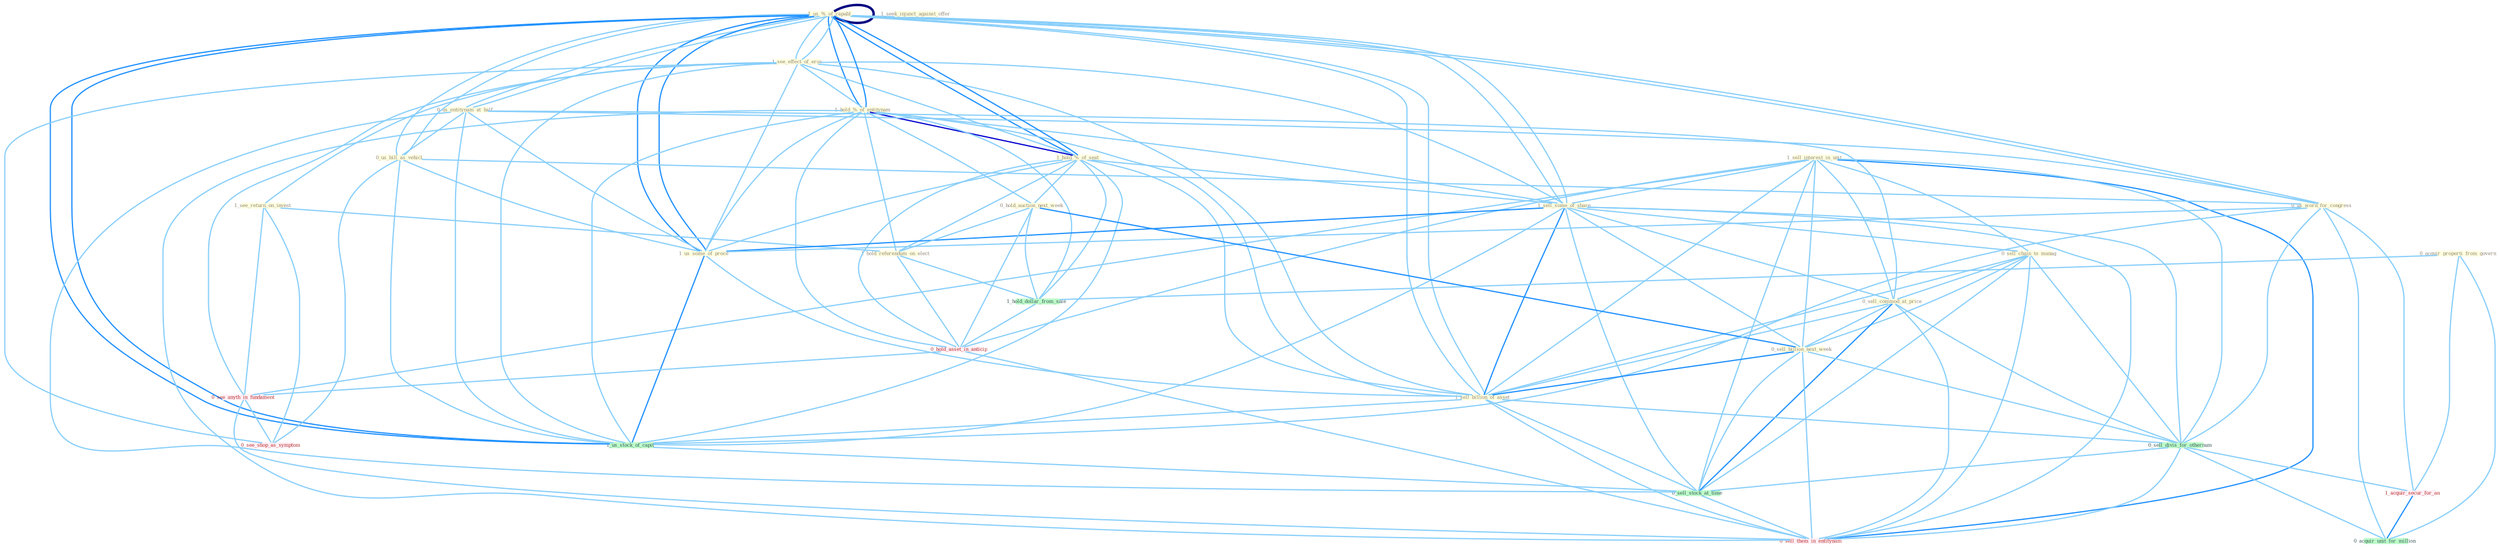 Graph G{ 
    node
    [shape=polygon,style=filled,width=.5,height=.06,color="#BDFCC9",fixedsize=true,fontsize=4,
    fontcolor="#2f4f4f"];
    {node
    [color="#ffffe0", fontcolor="#8b7d6b"] "1_us_%_of_capabl " "1_see_effect_of_eros " "1_hold_%_of_entitynam " "1_sell_interest_in_unit " "0_us_entitynam_at_half " "1_hold_%_of_seat " "1_us_%_of_capabl " "1_see_return_on_invest " "0_us_bill_as_vehicl " "1_sell_some_of_share " "0_acquir_properti_from_govern " "1_seek_injunct_against_offer " "0_us_word_for_congress " "0_sell_chain_to_manag " "0_hold_auction_next_week " "0_sell_commod_at_price " "0_sell_billion_next_week " "1_us_some_of_proce " "1_sell_billion_of_asset " "1_hold_referendum_on_elect "}
{node [color="#fff0f5", fontcolor="#b22222"] "1_acquir_secur_for_an " "0_hold_asset_in_anticip " "0_see_anyth_in_fundament " "0_see_shop_as_symptom " "0_sell_them_in_entitynam "}
edge [color="#B0E2FF"];

	"1_us_%_of_capabl " -- "1_see_effect_of_eros " [w="1", color="#87cefa" ];
	"1_us_%_of_capabl " -- "1_hold_%_of_entitynam " [w="2", color="#1e90ff" , len=0.8];
	"1_us_%_of_capabl " -- "0_us_entitynam_at_half " [w="1", color="#87cefa" ];
	"1_us_%_of_capabl " -- "1_hold_%_of_seat " [w="2", color="#1e90ff" , len=0.8];
	"1_us_%_of_capabl " -- "1_us_%_of_capabl " [w="4", style=bold, color="#000080", len=0.4];
	"1_us_%_of_capabl " -- "0_us_bill_as_vehicl " [w="1", color="#87cefa" ];
	"1_us_%_of_capabl " -- "1_sell_some_of_share " [w="1", color="#87cefa" ];
	"1_us_%_of_capabl " -- "0_us_word_for_congress " [w="1", color="#87cefa" ];
	"1_us_%_of_capabl " -- "1_us_some_of_proce " [w="2", color="#1e90ff" , len=0.8];
	"1_us_%_of_capabl " -- "1_sell_billion_of_asset " [w="1", color="#87cefa" ];
	"1_us_%_of_capabl " -- "1_us_stock_of_capit " [w="2", color="#1e90ff" , len=0.8];
	"1_see_effect_of_eros " -- "1_hold_%_of_entitynam " [w="1", color="#87cefa" ];
	"1_see_effect_of_eros " -- "1_hold_%_of_seat " [w="1", color="#87cefa" ];
	"1_see_effect_of_eros " -- "1_us_%_of_capabl " [w="1", color="#87cefa" ];
	"1_see_effect_of_eros " -- "1_see_return_on_invest " [w="1", color="#87cefa" ];
	"1_see_effect_of_eros " -- "1_sell_some_of_share " [w="1", color="#87cefa" ];
	"1_see_effect_of_eros " -- "1_us_some_of_proce " [w="1", color="#87cefa" ];
	"1_see_effect_of_eros " -- "1_sell_billion_of_asset " [w="1", color="#87cefa" ];
	"1_see_effect_of_eros " -- "1_us_stock_of_capit " [w="1", color="#87cefa" ];
	"1_see_effect_of_eros " -- "0_see_anyth_in_fundament " [w="1", color="#87cefa" ];
	"1_see_effect_of_eros " -- "0_see_shop_as_symptom " [w="1", color="#87cefa" ];
	"1_hold_%_of_entitynam " -- "1_hold_%_of_seat " [w="3", color="#0000cd" , len=0.6];
	"1_hold_%_of_entitynam " -- "1_us_%_of_capabl " [w="2", color="#1e90ff" , len=0.8];
	"1_hold_%_of_entitynam " -- "1_sell_some_of_share " [w="1", color="#87cefa" ];
	"1_hold_%_of_entitynam " -- "0_hold_auction_next_week " [w="1", color="#87cefa" ];
	"1_hold_%_of_entitynam " -- "1_us_some_of_proce " [w="1", color="#87cefa" ];
	"1_hold_%_of_entitynam " -- "1_sell_billion_of_asset " [w="1", color="#87cefa" ];
	"1_hold_%_of_entitynam " -- "1_hold_referendum_on_elect " [w="1", color="#87cefa" ];
	"1_hold_%_of_entitynam " -- "1_us_stock_of_capit " [w="1", color="#87cefa" ];
	"1_hold_%_of_entitynam " -- "1_hold_dollar_from_sale " [w="1", color="#87cefa" ];
	"1_hold_%_of_entitynam " -- "0_hold_asset_in_anticip " [w="1", color="#87cefa" ];
	"1_hold_%_of_entitynam " -- "0_sell_them_in_entitynam " [w="1", color="#87cefa" ];
	"1_sell_interest_in_unit " -- "1_sell_some_of_share " [w="1", color="#87cefa" ];
	"1_sell_interest_in_unit " -- "0_sell_chain_to_manag " [w="1", color="#87cefa" ];
	"1_sell_interest_in_unit " -- "0_sell_commod_at_price " [w="1", color="#87cefa" ];
	"1_sell_interest_in_unit " -- "0_sell_billion_next_week " [w="1", color="#87cefa" ];
	"1_sell_interest_in_unit " -- "1_sell_billion_of_asset " [w="1", color="#87cefa" ];
	"1_sell_interest_in_unit " -- "0_sell_divis_for_othernum " [w="1", color="#87cefa" ];
	"1_sell_interest_in_unit " -- "0_hold_asset_in_anticip " [w="1", color="#87cefa" ];
	"1_sell_interest_in_unit " -- "0_sell_stock_at_time " [w="1", color="#87cefa" ];
	"1_sell_interest_in_unit " -- "0_see_anyth_in_fundament " [w="1", color="#87cefa" ];
	"1_sell_interest_in_unit " -- "0_sell_them_in_entitynam " [w="2", color="#1e90ff" , len=0.8];
	"0_us_entitynam_at_half " -- "1_us_%_of_capabl " [w="1", color="#87cefa" ];
	"0_us_entitynam_at_half " -- "0_us_bill_as_vehicl " [w="1", color="#87cefa" ];
	"0_us_entitynam_at_half " -- "0_us_word_for_congress " [w="1", color="#87cefa" ];
	"0_us_entitynam_at_half " -- "0_sell_commod_at_price " [w="1", color="#87cefa" ];
	"0_us_entitynam_at_half " -- "1_us_some_of_proce " [w="1", color="#87cefa" ];
	"0_us_entitynam_at_half " -- "1_us_stock_of_capit " [w="1", color="#87cefa" ];
	"0_us_entitynam_at_half " -- "0_sell_stock_at_time " [w="1", color="#87cefa" ];
	"1_hold_%_of_seat " -- "1_us_%_of_capabl " [w="2", color="#1e90ff" , len=0.8];
	"1_hold_%_of_seat " -- "1_sell_some_of_share " [w="1", color="#87cefa" ];
	"1_hold_%_of_seat " -- "0_hold_auction_next_week " [w="1", color="#87cefa" ];
	"1_hold_%_of_seat " -- "1_us_some_of_proce " [w="1", color="#87cefa" ];
	"1_hold_%_of_seat " -- "1_sell_billion_of_asset " [w="1", color="#87cefa" ];
	"1_hold_%_of_seat " -- "1_hold_referendum_on_elect " [w="1", color="#87cefa" ];
	"1_hold_%_of_seat " -- "1_us_stock_of_capit " [w="1", color="#87cefa" ];
	"1_hold_%_of_seat " -- "1_hold_dollar_from_sale " [w="1", color="#87cefa" ];
	"1_hold_%_of_seat " -- "0_hold_asset_in_anticip " [w="1", color="#87cefa" ];
	"1_us_%_of_capabl " -- "0_us_bill_as_vehicl " [w="1", color="#87cefa" ];
	"1_us_%_of_capabl " -- "1_sell_some_of_share " [w="1", color="#87cefa" ];
	"1_us_%_of_capabl " -- "0_us_word_for_congress " [w="1", color="#87cefa" ];
	"1_us_%_of_capabl " -- "1_us_some_of_proce " [w="2", color="#1e90ff" , len=0.8];
	"1_us_%_of_capabl " -- "1_sell_billion_of_asset " [w="1", color="#87cefa" ];
	"1_us_%_of_capabl " -- "1_us_stock_of_capit " [w="2", color="#1e90ff" , len=0.8];
	"1_see_return_on_invest " -- "1_hold_referendum_on_elect " [w="1", color="#87cefa" ];
	"1_see_return_on_invest " -- "0_see_anyth_in_fundament " [w="1", color="#87cefa" ];
	"1_see_return_on_invest " -- "0_see_shop_as_symptom " [w="1", color="#87cefa" ];
	"0_us_bill_as_vehicl " -- "0_us_word_for_congress " [w="1", color="#87cefa" ];
	"0_us_bill_as_vehicl " -- "1_us_some_of_proce " [w="1", color="#87cefa" ];
	"0_us_bill_as_vehicl " -- "1_us_stock_of_capit " [w="1", color="#87cefa" ];
	"0_us_bill_as_vehicl " -- "0_see_shop_as_symptom " [w="1", color="#87cefa" ];
	"1_sell_some_of_share " -- "0_sell_chain_to_manag " [w="1", color="#87cefa" ];
	"1_sell_some_of_share " -- "0_sell_commod_at_price " [w="1", color="#87cefa" ];
	"1_sell_some_of_share " -- "0_sell_billion_next_week " [w="1", color="#87cefa" ];
	"1_sell_some_of_share " -- "1_us_some_of_proce " [w="2", color="#1e90ff" , len=0.8];
	"1_sell_some_of_share " -- "1_sell_billion_of_asset " [w="2", color="#1e90ff" , len=0.8];
	"1_sell_some_of_share " -- "0_sell_divis_for_othernum " [w="1", color="#87cefa" ];
	"1_sell_some_of_share " -- "1_us_stock_of_capit " [w="1", color="#87cefa" ];
	"1_sell_some_of_share " -- "0_sell_stock_at_time " [w="1", color="#87cefa" ];
	"1_sell_some_of_share " -- "0_sell_them_in_entitynam " [w="1", color="#87cefa" ];
	"0_acquir_properti_from_govern " -- "1_acquir_secur_for_an " [w="1", color="#87cefa" ];
	"0_acquir_properti_from_govern " -- "1_hold_dollar_from_sale " [w="1", color="#87cefa" ];
	"0_acquir_properti_from_govern " -- "0_acquir_unit_for_million " [w="1", color="#87cefa" ];
	"0_us_word_for_congress " -- "1_us_some_of_proce " [w="1", color="#87cefa" ];
	"0_us_word_for_congress " -- "0_sell_divis_for_othernum " [w="1", color="#87cefa" ];
	"0_us_word_for_congress " -- "1_acquir_secur_for_an " [w="1", color="#87cefa" ];
	"0_us_word_for_congress " -- "1_us_stock_of_capit " [w="1", color="#87cefa" ];
	"0_us_word_for_congress " -- "0_acquir_unit_for_million " [w="1", color="#87cefa" ];
	"0_sell_chain_to_manag " -- "0_sell_commod_at_price " [w="1", color="#87cefa" ];
	"0_sell_chain_to_manag " -- "0_sell_billion_next_week " [w="1", color="#87cefa" ];
	"0_sell_chain_to_manag " -- "1_sell_billion_of_asset " [w="1", color="#87cefa" ];
	"0_sell_chain_to_manag " -- "0_sell_divis_for_othernum " [w="1", color="#87cefa" ];
	"0_sell_chain_to_manag " -- "0_sell_stock_at_time " [w="1", color="#87cefa" ];
	"0_sell_chain_to_manag " -- "0_sell_them_in_entitynam " [w="1", color="#87cefa" ];
	"0_hold_auction_next_week " -- "0_sell_billion_next_week " [w="2", color="#1e90ff" , len=0.8];
	"0_hold_auction_next_week " -- "1_hold_referendum_on_elect " [w="1", color="#87cefa" ];
	"0_hold_auction_next_week " -- "1_hold_dollar_from_sale " [w="1", color="#87cefa" ];
	"0_hold_auction_next_week " -- "0_hold_asset_in_anticip " [w="1", color="#87cefa" ];
	"0_sell_commod_at_price " -- "0_sell_billion_next_week " [w="1", color="#87cefa" ];
	"0_sell_commod_at_price " -- "1_sell_billion_of_asset " [w="1", color="#87cefa" ];
	"0_sell_commod_at_price " -- "0_sell_divis_for_othernum " [w="1", color="#87cefa" ];
	"0_sell_commod_at_price " -- "0_sell_stock_at_time " [w="2", color="#1e90ff" , len=0.8];
	"0_sell_commod_at_price " -- "0_sell_them_in_entitynam " [w="1", color="#87cefa" ];
	"0_sell_billion_next_week " -- "1_sell_billion_of_asset " [w="2", color="#1e90ff" , len=0.8];
	"0_sell_billion_next_week " -- "0_sell_divis_for_othernum " [w="1", color="#87cefa" ];
	"0_sell_billion_next_week " -- "0_sell_stock_at_time " [w="1", color="#87cefa" ];
	"0_sell_billion_next_week " -- "0_sell_them_in_entitynam " [w="1", color="#87cefa" ];
	"1_us_some_of_proce " -- "1_sell_billion_of_asset " [w="1", color="#87cefa" ];
	"1_us_some_of_proce " -- "1_us_stock_of_capit " [w="2", color="#1e90ff" , len=0.8];
	"1_sell_billion_of_asset " -- "0_sell_divis_for_othernum " [w="1", color="#87cefa" ];
	"1_sell_billion_of_asset " -- "1_us_stock_of_capit " [w="1", color="#87cefa" ];
	"1_sell_billion_of_asset " -- "0_sell_stock_at_time " [w="1", color="#87cefa" ];
	"1_sell_billion_of_asset " -- "0_sell_them_in_entitynam " [w="1", color="#87cefa" ];
	"1_hold_referendum_on_elect " -- "1_hold_dollar_from_sale " [w="1", color="#87cefa" ];
	"1_hold_referendum_on_elect " -- "0_hold_asset_in_anticip " [w="1", color="#87cefa" ];
	"0_sell_divis_for_othernum " -- "1_acquir_secur_for_an " [w="1", color="#87cefa" ];
	"0_sell_divis_for_othernum " -- "0_sell_stock_at_time " [w="1", color="#87cefa" ];
	"0_sell_divis_for_othernum " -- "0_acquir_unit_for_million " [w="1", color="#87cefa" ];
	"0_sell_divis_for_othernum " -- "0_sell_them_in_entitynam " [w="1", color="#87cefa" ];
	"1_acquir_secur_for_an " -- "0_acquir_unit_for_million " [w="2", color="#1e90ff" , len=0.8];
	"1_us_stock_of_capit " -- "0_sell_stock_at_time " [w="1", color="#87cefa" ];
	"1_hold_dollar_from_sale " -- "0_hold_asset_in_anticip " [w="1", color="#87cefa" ];
	"0_hold_asset_in_anticip " -- "0_see_anyth_in_fundament " [w="1", color="#87cefa" ];
	"0_hold_asset_in_anticip " -- "0_sell_them_in_entitynam " [w="1", color="#87cefa" ];
	"0_sell_stock_at_time " -- "0_sell_them_in_entitynam " [w="1", color="#87cefa" ];
	"0_see_anyth_in_fundament " -- "0_see_shop_as_symptom " [w="1", color="#87cefa" ];
	"0_see_anyth_in_fundament " -- "0_sell_them_in_entitynam " [w="1", color="#87cefa" ];
}